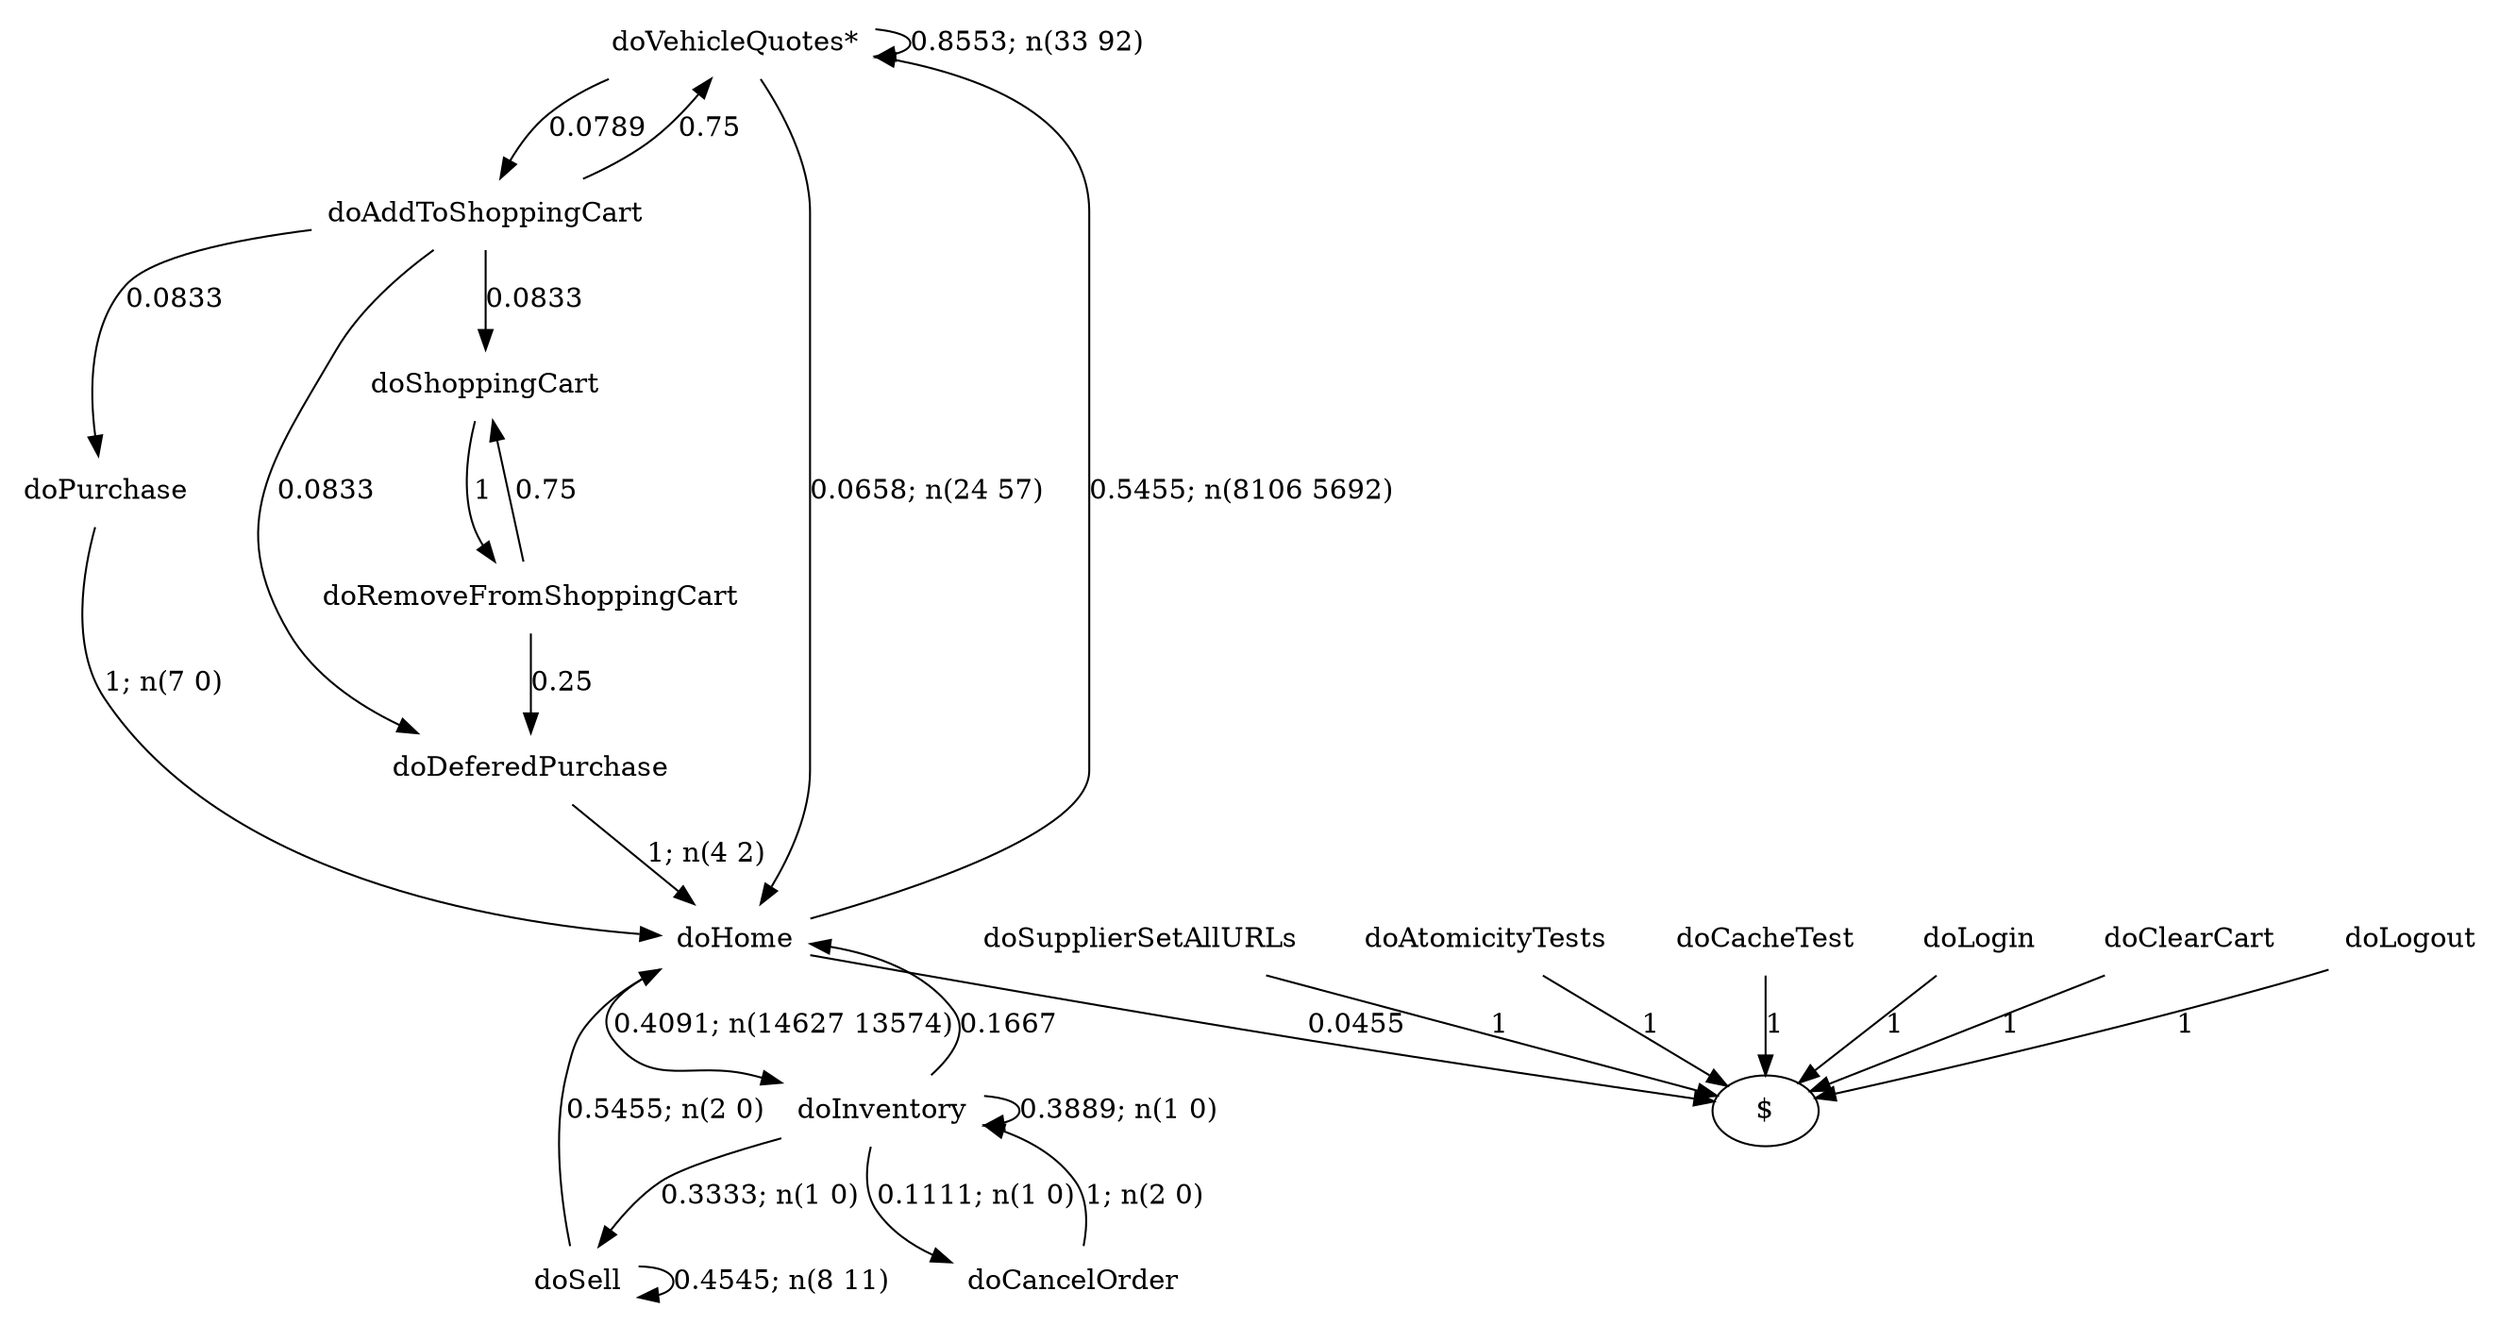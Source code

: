 digraph G {"doVehicleQuotes*" [label="doVehicleQuotes*",shape=none];"doSupplierSetAllURLs" [label="doSupplierSetAllURLs",shape=none];"doAtomicityTests" [label="doAtomicityTests",shape=none];"doCacheTest" [label="doCacheTest",shape=none];"doLogin" [label="doLogin",shape=none];"doAddToShoppingCart" [label="doAddToShoppingCart",shape=none];"doDeferedPurchase" [label="doDeferedPurchase",shape=none];"doHome" [label="doHome",shape=none];"doShoppingCart" [label="doShoppingCart",shape=none];"doClearCart" [label="doClearCart",shape=none];"doPurchase" [label="doPurchase",shape=none];"doInventory" [label="doInventory",shape=none];"doSell" [label="doSell",shape=none];"doLogout" [label="doLogout",shape=none];"doCancelOrder" [label="doCancelOrder",shape=none];"doRemoveFromShoppingCart" [label="doRemoveFromShoppingCart",shape=none];"doVehicleQuotes*"->"doVehicleQuotes*" [style=solid,label="0.8553; n(33 92)"];"doVehicleQuotes*"->"doAddToShoppingCart" [style=solid,label="0.0789"];"doVehicleQuotes*"->"doHome" [style=solid,label="0.0658; n(24 57)"];"doSupplierSetAllURLs"->"$" [style=solid,label="1"];"doAtomicityTests"->"$" [style=solid,label="1"];"doCacheTest"->"$" [style=solid,label="1"];"doLogin"->"$" [style=solid,label="1"];"doAddToShoppingCart"->"doVehicleQuotes*" [style=solid,label="0.75"];"doAddToShoppingCart"->"doDeferedPurchase" [style=solid,label="0.0833"];"doAddToShoppingCart"->"doShoppingCart" [style=solid,label="0.0833"];"doAddToShoppingCart"->"doPurchase" [style=solid,label="0.0833"];"doDeferedPurchase"->"doHome" [style=solid,label="1; n(4 2)"];"doHome"->"doVehicleQuotes*" [style=solid,label="0.5455; n(8106 5692)"];"doHome"->"doInventory" [style=solid,label="0.4091; n(14627 13574)"];"doHome"->"$" [style=solid,label="0.0455"];"doShoppingCart"->"doRemoveFromShoppingCart" [style=solid,label="1"];"doClearCart"->"$" [style=solid,label="1"];"doPurchase"->"doHome" [style=solid,label="1; n(7 0)"];"doInventory"->"doHome" [style=solid,label="0.1667"];"doInventory"->"doInventory" [style=solid,label="0.3889; n(1 0)"];"doInventory"->"doSell" [style=solid,label="0.3333; n(1 0)"];"doInventory"->"doCancelOrder" [style=solid,label="0.1111; n(1 0)"];"doSell"->"doHome" [style=solid,label="0.5455; n(2 0)"];"doSell"->"doSell" [style=solid,label="0.4545; n(8 11)"];"doLogout"->"$" [style=solid,label="1"];"doCancelOrder"->"doInventory" [style=solid,label="1; n(2 0)"];"doRemoveFromShoppingCart"->"doDeferedPurchase" [style=solid,label="0.25"];"doRemoveFromShoppingCart"->"doShoppingCart" [style=solid,label="0.75"];}
